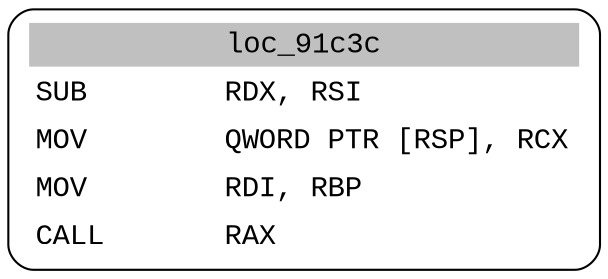 digraph asm_graph {
1941 [
shape="Mrecord" fontname="Courier New"label =<<table border="0" cellborder="0" cellpadding="3"><tr><td align="center" colspan="2" bgcolor="grey">loc_91c3c</td></tr><tr><td align="left">SUB        RDX, RSI</td></tr><tr><td align="left">MOV        QWORD PTR [RSP], RCX</td></tr><tr><td align="left">MOV        RDI, RBP</td></tr><tr><td align="left">CALL       RAX</td></tr></table>> ];
}